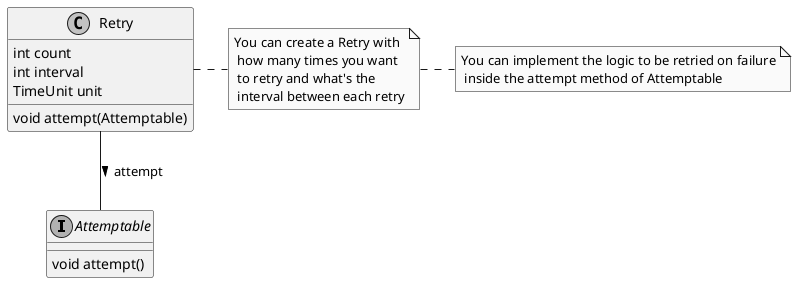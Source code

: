 @startuml

skinparam monochrome true
skinparam shadowing false

interface Attemptable

Attemptable : void attempt()

Retry : int count
Retry : int interval
Retry : TimeUnit unit
note right: You can create a Retry with\n how many times you want\n to retry and what's the\n interval between each retry

Retry : void attempt(Attemptable)

Retry --  Attemptable : attempt >
note right: You can implement the logic to be retried on failure\n inside the attempt method of Attemptable


@enduml
